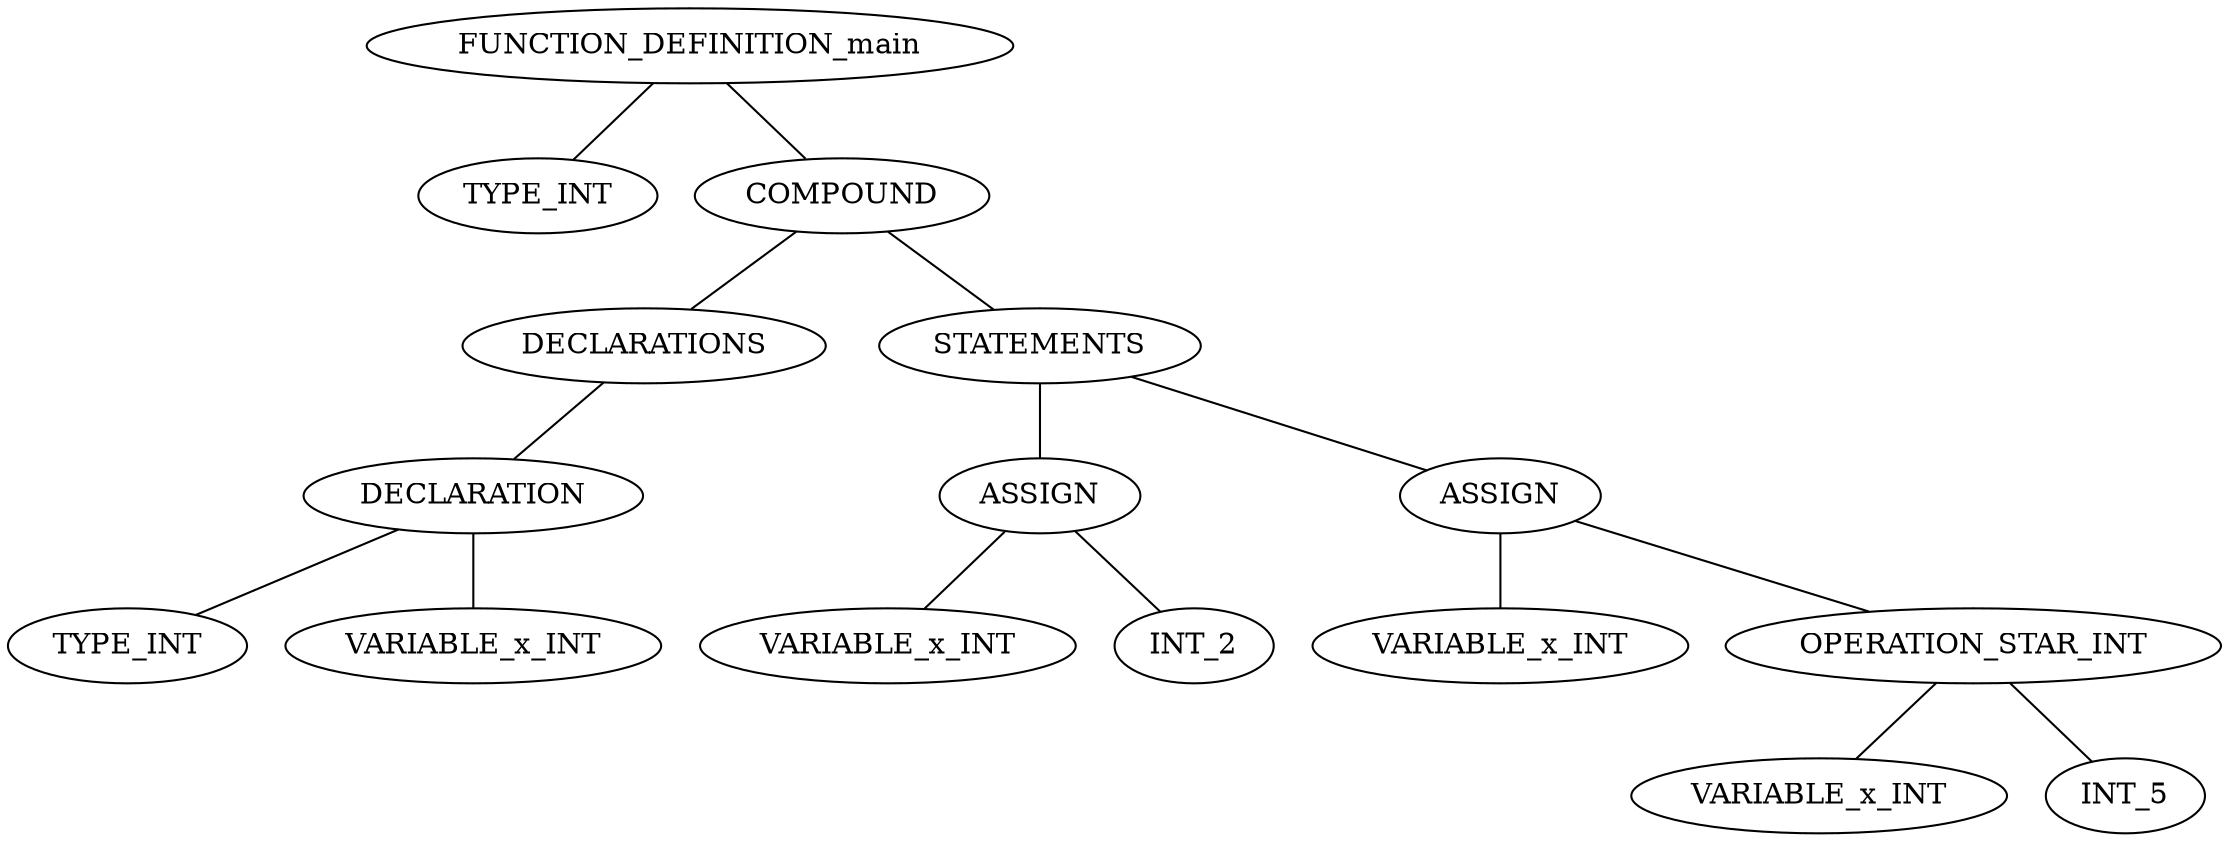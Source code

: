 graph G {
0[label=FUNCTION_DEFINITION_main];
1[label=TYPE_INT];
0--1;
2[label=COMPOUND];
0--2;
3[label=DECLARATIONS];
2--3;
4[label=DECLARATION];
3--4;
5[label=TYPE_INT];
4--5;
6[label=VARIABLE_x_INT];
4--6;
7[label=STATEMENTS];
2--7;
8[label=ASSIGN];
7--8;
9[label=VARIABLE_x_INT];
8--9;
10[label=INT_2];
8--10;
11[label=ASSIGN];
7--11;
12[label=VARIABLE_x_INT];
11--12;
13[label=OPERATION_STAR_INT];
11--13;
14[label=VARIABLE_x_INT];
13--14;
15[label=INT_5];
13--15;
}
